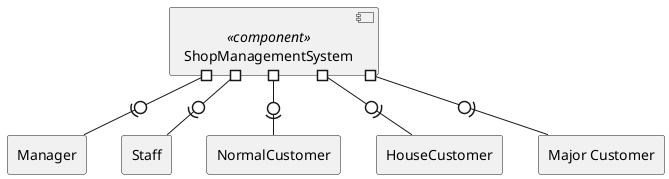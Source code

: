 @startuml
skinparam componentStyle uml2
'skinparam linetype ortho
'skinparam handwritten true
skinparam componentStyle uml2



component [ShopManagementSystem] <<component>> as proc
rectangle "Manager" as k1
rectangle "Staff" as k2
rectangle "NormalCustomer" as k3
rectangle "HouseCustomer" as k4
rectangle "Major Customer" as k5

proc #-0)- k2

proc #-0)- k1

proc #-0)- k3

proc #-0)- k4

proc #-0)- k5


@enduml